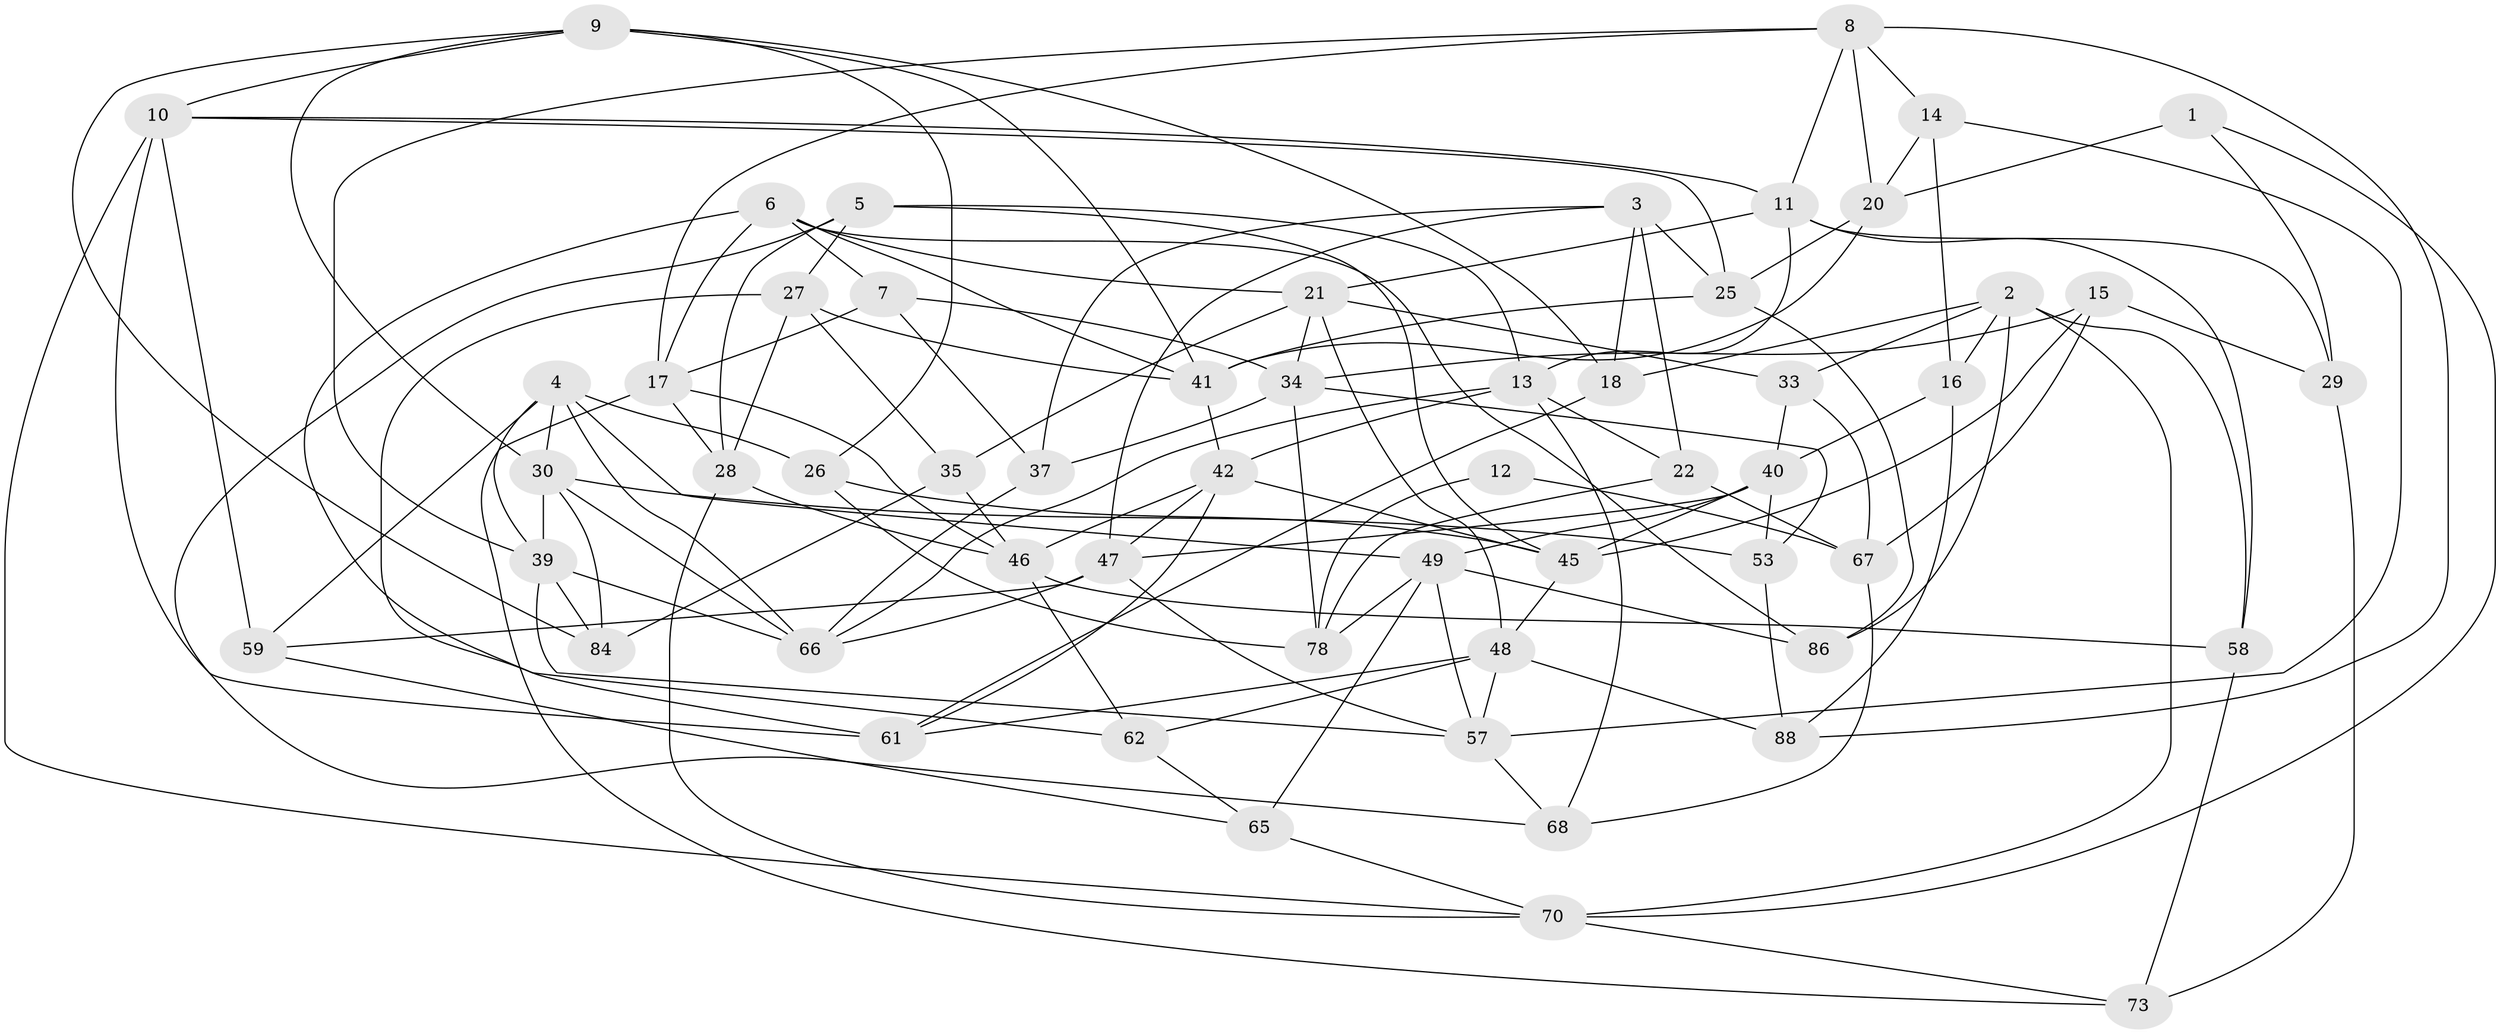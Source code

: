 // Generated by graph-tools (version 1.1) at 2025/52/02/27/25 19:52:31]
// undirected, 56 vertices, 139 edges
graph export_dot {
graph [start="1"]
  node [color=gray90,style=filled];
  1;
  2 [super="+23"];
  3 [super="+56"];
  4 [super="+75"];
  5 [super="+72"];
  6 [super="+32"];
  7;
  8 [super="+36"];
  9 [super="+54"];
  10 [super="+31"];
  11 [super="+44"];
  12;
  13 [super="+19"];
  14;
  15;
  16;
  17 [super="+24"];
  18;
  20 [super="+63"];
  21 [super="+71"];
  22;
  25 [super="+69"];
  26;
  27 [super="+38"];
  28 [super="+80"];
  29;
  30 [super="+79"];
  33;
  34 [super="+60"];
  35;
  37;
  39 [super="+55"];
  40 [super="+50"];
  41 [super="+43"];
  42 [super="+89"];
  45 [super="+51"];
  46 [super="+77"];
  47 [super="+64"];
  48 [super="+85"];
  49 [super="+52"];
  53;
  57 [super="+82"];
  58;
  59;
  61 [super="+83"];
  62;
  65;
  66 [super="+76"];
  67 [super="+87"];
  68;
  70 [super="+74"];
  73;
  78 [super="+81"];
  84;
  86;
  88;
  1 -- 70;
  1 -- 29;
  1 -- 20 [weight=2];
  2 -- 58;
  2 -- 16;
  2 -- 18;
  2 -- 33;
  2 -- 70;
  2 -- 86;
  3 -- 18;
  3 -- 22;
  3 -- 25 [weight=2];
  3 -- 37;
  3 -- 47;
  4 -- 59;
  4 -- 26;
  4 -- 30;
  4 -- 39;
  4 -- 66;
  4 -- 49;
  5 -- 28 [weight=2];
  5 -- 27;
  5 -- 13;
  5 -- 45;
  5 -- 68;
  6 -- 21;
  6 -- 86;
  6 -- 62;
  6 -- 41;
  6 -- 7;
  6 -- 17;
  7 -- 17;
  7 -- 37;
  7 -- 34;
  8 -- 17;
  8 -- 14;
  8 -- 39;
  8 -- 88;
  8 -- 11;
  8 -- 20;
  9 -- 84;
  9 -- 26;
  9 -- 41;
  9 -- 18;
  9 -- 10;
  9 -- 30;
  10 -- 61;
  10 -- 59;
  10 -- 25;
  10 -- 70;
  10 -- 11;
  11 -- 29;
  11 -- 58;
  11 -- 13;
  11 -- 21;
  12 -- 78 [weight=2];
  12 -- 67 [weight=2];
  13 -- 68;
  13 -- 66;
  13 -- 42;
  13 -- 22;
  14 -- 20;
  14 -- 16;
  14 -- 57;
  15 -- 29;
  15 -- 34;
  15 -- 45;
  15 -- 67;
  16 -- 88;
  16 -- 40;
  17 -- 28;
  17 -- 73;
  17 -- 46;
  18 -- 61;
  20 -- 25;
  20 -- 41;
  21 -- 33;
  21 -- 34;
  21 -- 48;
  21 -- 35;
  22 -- 67;
  22 -- 78;
  25 -- 86;
  25 -- 41;
  26 -- 78;
  26 -- 45;
  27 -- 61 [weight=2];
  27 -- 35;
  27 -- 41;
  27 -- 28;
  28 -- 70;
  28 -- 46;
  29 -- 73;
  30 -- 39;
  30 -- 66;
  30 -- 84;
  30 -- 53;
  33 -- 67;
  33 -- 40;
  34 -- 53;
  34 -- 37;
  34 -- 78;
  35 -- 84;
  35 -- 46;
  37 -- 66;
  39 -- 84;
  39 -- 66;
  39 -- 57;
  40 -- 49;
  40 -- 53;
  40 -- 45;
  40 -- 47;
  41 -- 42;
  42 -- 46;
  42 -- 61;
  42 -- 45;
  42 -- 47;
  45 -- 48;
  46 -- 58;
  46 -- 62;
  47 -- 57;
  47 -- 59;
  47 -- 66;
  48 -- 62;
  48 -- 88;
  48 -- 61;
  48 -- 57;
  49 -- 78;
  49 -- 65;
  49 -- 86;
  49 -- 57;
  53 -- 88;
  57 -- 68;
  58 -- 73;
  59 -- 65;
  62 -- 65;
  65 -- 70;
  67 -- 68;
  70 -- 73;
}
